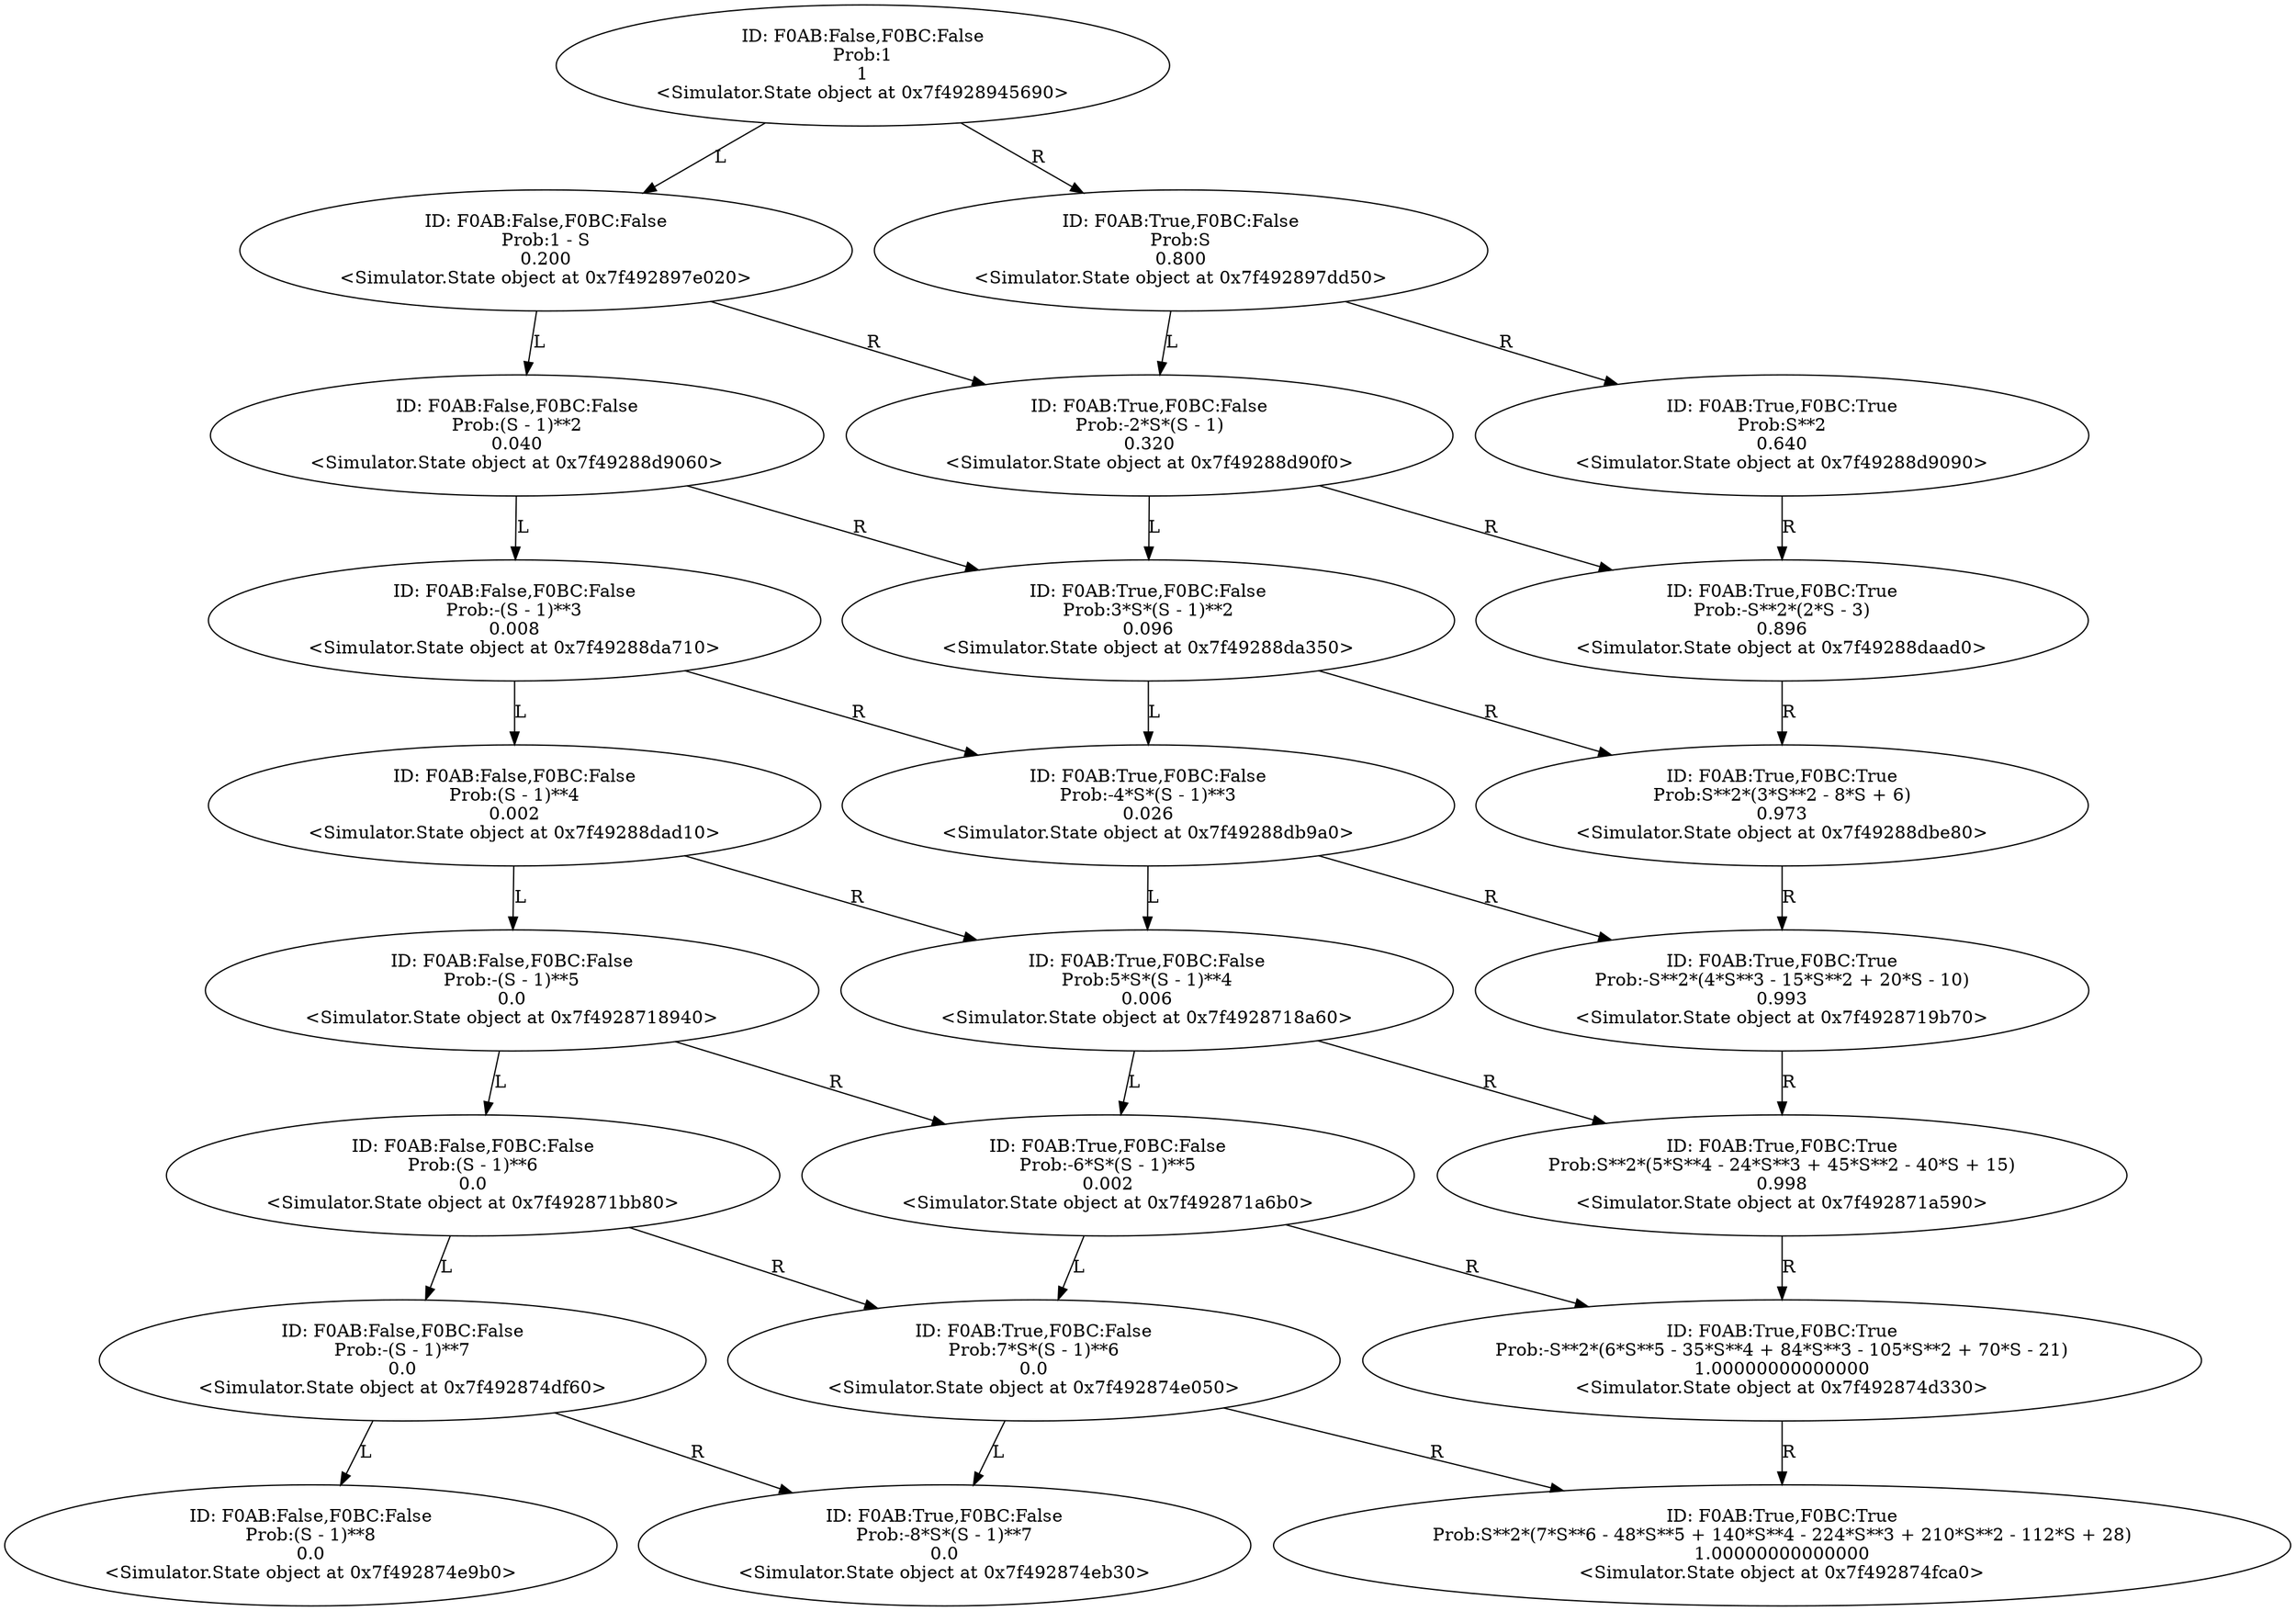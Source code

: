 digraph "./Output/Digraph" {
	<Simulator.State object at 0x7f4928945690> [label="ID: F0AB:False,F0BC:False
Prob:1
1
<Simulator.State object at 0x7f4928945690>"]
	<Simulator.State object at 0x7f4928945690> -> <Simulator.State object at 0x7f492897e020> [label=L]
	<Simulator.State object at 0x7f4928945690> -> <Simulator.State object at 0x7f492897dd50> [label=R]
	<Simulator.State object at 0x7f492897e020> [label="ID: F0AB:False,F0BC:False
Prob:1 - S
0.200
<Simulator.State object at 0x7f492897e020>"]
	<Simulator.State object at 0x7f492897e020> -> <Simulator.State object at 0x7f49288d9060> [label=L]
	<Simulator.State object at 0x7f492897e020> -> <Simulator.State object at 0x7f49288d90f0> [label=R]
	<Simulator.State object at 0x7f492897dd50> [label="ID: F0AB:True,F0BC:False
Prob:S
0.800
<Simulator.State object at 0x7f492897dd50>"]
	<Simulator.State object at 0x7f492897dd50> -> <Simulator.State object at 0x7f49288d90f0> [label=L]
	<Simulator.State object at 0x7f492897dd50> -> <Simulator.State object at 0x7f49288d9090> [label=R]
	<Simulator.State object at 0x7f49288d9060> [label="ID: F0AB:False,F0BC:False
Prob:(S - 1)**2
0.040
<Simulator.State object at 0x7f49288d9060>"]
	<Simulator.State object at 0x7f49288d9060> -> <Simulator.State object at 0x7f49288da710> [label=L]
	<Simulator.State object at 0x7f49288d9060> -> <Simulator.State object at 0x7f49288da350> [label=R]
	<Simulator.State object at 0x7f49288d90f0> [label="ID: F0AB:True,F0BC:False
Prob:-2*S*(S - 1)
0.320
<Simulator.State object at 0x7f49288d90f0>"]
	<Simulator.State object at 0x7f49288d90f0> -> <Simulator.State object at 0x7f49288da350> [label=L]
	<Simulator.State object at 0x7f49288d90f0> -> <Simulator.State object at 0x7f49288daad0> [label=R]
	<Simulator.State object at 0x7f49288d9090> [label="ID: F0AB:True,F0BC:True
Prob:S**2
0.640
<Simulator.State object at 0x7f49288d9090>"]
	<Simulator.State object at 0x7f49288d9090> -> <Simulator.State object at 0x7f49288daad0> [label=R]
	<Simulator.State object at 0x7f49288da710> [label="ID: F0AB:False,F0BC:False
Prob:-(S - 1)**3
0.008
<Simulator.State object at 0x7f49288da710>"]
	<Simulator.State object at 0x7f49288da710> -> <Simulator.State object at 0x7f49288dad10> [label=L]
	<Simulator.State object at 0x7f49288da710> -> <Simulator.State object at 0x7f49288db9a0> [label=R]
	<Simulator.State object at 0x7f49288da350> [label="ID: F0AB:True,F0BC:False
Prob:3*S*(S - 1)**2
0.096
<Simulator.State object at 0x7f49288da350>"]
	<Simulator.State object at 0x7f49288da350> -> <Simulator.State object at 0x7f49288db9a0> [label=L]
	<Simulator.State object at 0x7f49288da350> -> <Simulator.State object at 0x7f49288dbe80> [label=R]
	<Simulator.State object at 0x7f49288daad0> [label="ID: F0AB:True,F0BC:True
Prob:-S**2*(2*S - 3)
0.896
<Simulator.State object at 0x7f49288daad0>"]
	<Simulator.State object at 0x7f49288daad0> -> <Simulator.State object at 0x7f49288dbe80> [label=R]
	<Simulator.State object at 0x7f49288dad10> [label="ID: F0AB:False,F0BC:False
Prob:(S - 1)**4
0.002
<Simulator.State object at 0x7f49288dad10>"]
	<Simulator.State object at 0x7f49288dad10> -> <Simulator.State object at 0x7f4928718940> [label=L]
	<Simulator.State object at 0x7f49288dad10> -> <Simulator.State object at 0x7f4928718a60> [label=R]
	<Simulator.State object at 0x7f49288db9a0> [label="ID: F0AB:True,F0BC:False
Prob:-4*S*(S - 1)**3
0.026
<Simulator.State object at 0x7f49288db9a0>"]
	<Simulator.State object at 0x7f49288db9a0> -> <Simulator.State object at 0x7f4928718a60> [label=L]
	<Simulator.State object at 0x7f49288db9a0> -> <Simulator.State object at 0x7f4928719b70> [label=R]
	<Simulator.State object at 0x7f49288dbe80> [label="ID: F0AB:True,F0BC:True
Prob:S**2*(3*S**2 - 8*S + 6)
0.973
<Simulator.State object at 0x7f49288dbe80>"]
	<Simulator.State object at 0x7f49288dbe80> -> <Simulator.State object at 0x7f4928719b70> [label=R]
	<Simulator.State object at 0x7f4928718940> [label="ID: F0AB:False,F0BC:False
Prob:-(S - 1)**5
0.0
<Simulator.State object at 0x7f4928718940>"]
	<Simulator.State object at 0x7f4928718940> -> <Simulator.State object at 0x7f492871bb80> [label=L]
	<Simulator.State object at 0x7f4928718940> -> <Simulator.State object at 0x7f492871a6b0> [label=R]
	<Simulator.State object at 0x7f4928718a60> [label="ID: F0AB:True,F0BC:False
Prob:5*S*(S - 1)**4
0.006
<Simulator.State object at 0x7f4928718a60>"]
	<Simulator.State object at 0x7f4928718a60> -> <Simulator.State object at 0x7f492871a6b0> [label=L]
	<Simulator.State object at 0x7f4928718a60> -> <Simulator.State object at 0x7f492871a590> [label=R]
	<Simulator.State object at 0x7f4928719b70> [label="ID: F0AB:True,F0BC:True
Prob:-S**2*(4*S**3 - 15*S**2 + 20*S - 10)
0.993
<Simulator.State object at 0x7f4928719b70>"]
	<Simulator.State object at 0x7f4928719b70> -> <Simulator.State object at 0x7f492871a590> [label=R]
	<Simulator.State object at 0x7f492871bb80> [label="ID: F0AB:False,F0BC:False
Prob:(S - 1)**6
0.0
<Simulator.State object at 0x7f492871bb80>"]
	<Simulator.State object at 0x7f492871bb80> -> <Simulator.State object at 0x7f492874df60> [label=L]
	<Simulator.State object at 0x7f492871bb80> -> <Simulator.State object at 0x7f492874e050> [label=R]
	<Simulator.State object at 0x7f492871a6b0> [label="ID: F0AB:True,F0BC:False
Prob:-6*S*(S - 1)**5
0.002
<Simulator.State object at 0x7f492871a6b0>"]
	<Simulator.State object at 0x7f492871a6b0> -> <Simulator.State object at 0x7f492874e050> [label=L]
	<Simulator.State object at 0x7f492871a6b0> -> <Simulator.State object at 0x7f492874d330> [label=R]
	<Simulator.State object at 0x7f492871a590> [label="ID: F0AB:True,F0BC:True
Prob:S**2*(5*S**4 - 24*S**3 + 45*S**2 - 40*S + 15)
0.998
<Simulator.State object at 0x7f492871a590>"]
	<Simulator.State object at 0x7f492871a590> -> <Simulator.State object at 0x7f492874d330> [label=R]
	<Simulator.State object at 0x7f492874df60> [label="ID: F0AB:False,F0BC:False
Prob:-(S - 1)**7
0.0
<Simulator.State object at 0x7f492874df60>"]
	<Simulator.State object at 0x7f492874df60> -> <Simulator.State object at 0x7f492874e9b0> [label=L]
	<Simulator.State object at 0x7f492874df60> -> <Simulator.State object at 0x7f492874eb30> [label=R]
	<Simulator.State object at 0x7f492874e050> [label="ID: F0AB:True,F0BC:False
Prob:7*S*(S - 1)**6
0.0
<Simulator.State object at 0x7f492874e050>"]
	<Simulator.State object at 0x7f492874e050> -> <Simulator.State object at 0x7f492874eb30> [label=L]
	<Simulator.State object at 0x7f492874e050> -> <Simulator.State object at 0x7f492874fca0> [label=R]
	<Simulator.State object at 0x7f492874d330> [label="ID: F0AB:True,F0BC:True
Prob:-S**2*(6*S**5 - 35*S**4 + 84*S**3 - 105*S**2 + 70*S - 21)
1.00000000000000
<Simulator.State object at 0x7f492874d330>"]
	<Simulator.State object at 0x7f492874d330> -> <Simulator.State object at 0x7f492874fca0> [label=R]
	<Simulator.State object at 0x7f492874e9b0> [label="ID: F0AB:False,F0BC:False
Prob:(S - 1)**8
0.0
<Simulator.State object at 0x7f492874e9b0>"]
	<Simulator.State object at 0x7f492874eb30> [label="ID: F0AB:True,F0BC:False
Prob:-8*S*(S - 1)**7
0.0
<Simulator.State object at 0x7f492874eb30>"]
	<Simulator.State object at 0x7f492874fca0> [label="ID: F0AB:True,F0BC:True
Prob:S**2*(7*S**6 - 48*S**5 + 140*S**4 - 224*S**3 + 210*S**2 - 112*S + 28)
1.00000000000000
<Simulator.State object at 0x7f492874fca0>"]
}
